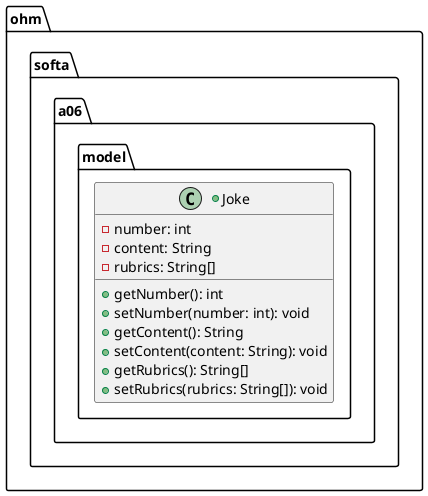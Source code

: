 @startuml ModelSpec
package ohm.softa.a06.model {
    +class Joke {

        -number: int
        -content: String
        -rubrics: String[]

        +getNumber(): int
        +setNumber(number: int): void
        +getContent(): String
        +setContent(content: String): void
        +getRubrics(): String[]
        +setRubrics(rubrics: String[]): void
    }
}
@enduml
